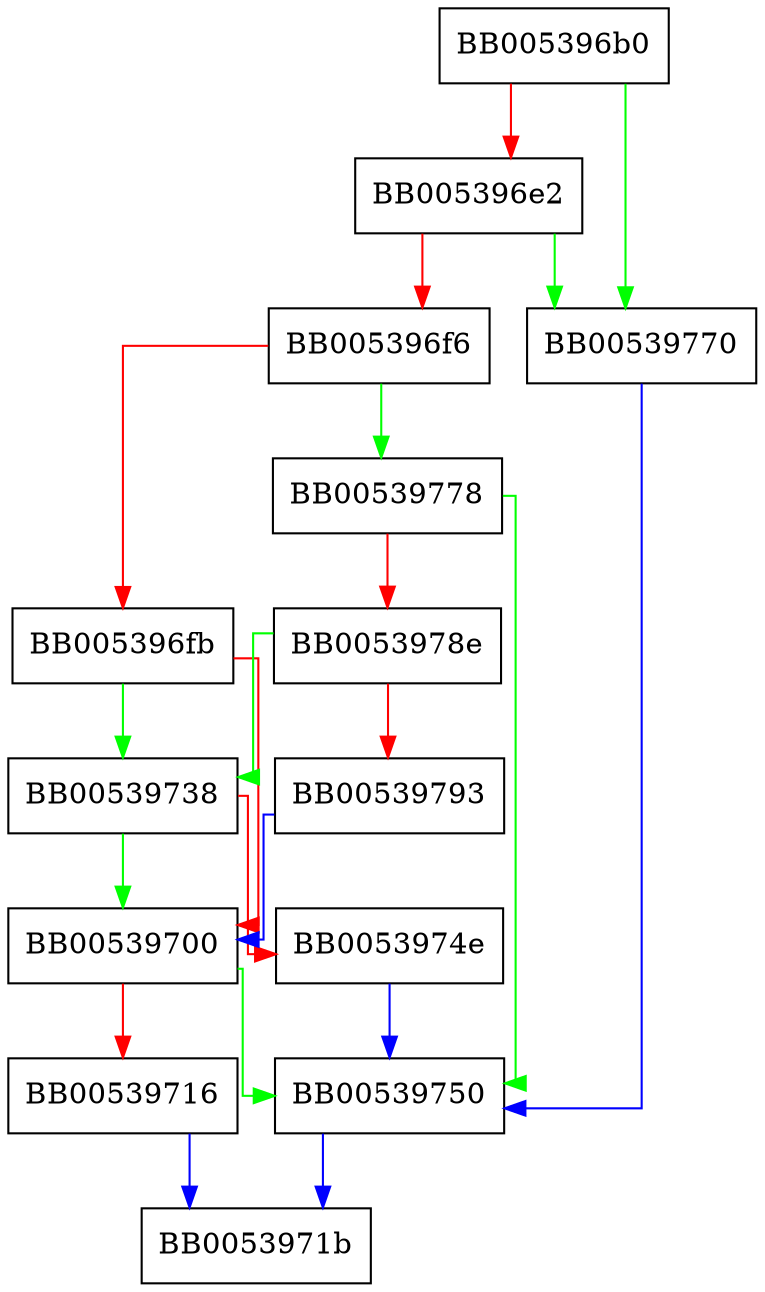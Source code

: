 digraph BIO_new_bio_dgram_pair {
  node [shape="box"];
  graph [splines=ortho];
  BB005396b0 -> BB00539770 [color="green"];
  BB005396b0 -> BB005396e2 [color="red"];
  BB005396e2 -> BB00539770 [color="green"];
  BB005396e2 -> BB005396f6 [color="red"];
  BB005396f6 -> BB00539778 [color="green"];
  BB005396f6 -> BB005396fb [color="red"];
  BB005396fb -> BB00539738 [color="green"];
  BB005396fb -> BB00539700 [color="red"];
  BB00539700 -> BB00539750 [color="green"];
  BB00539700 -> BB00539716 [color="red"];
  BB00539716 -> BB0053971b [color="blue"];
  BB00539738 -> BB00539700 [color="green"];
  BB00539738 -> BB0053974e [color="red"];
  BB0053974e -> BB00539750 [color="blue"];
  BB00539750 -> BB0053971b [color="blue"];
  BB00539770 -> BB00539750 [color="blue"];
  BB00539778 -> BB00539750 [color="green"];
  BB00539778 -> BB0053978e [color="red"];
  BB0053978e -> BB00539738 [color="green"];
  BB0053978e -> BB00539793 [color="red"];
  BB00539793 -> BB00539700 [color="blue"];
}